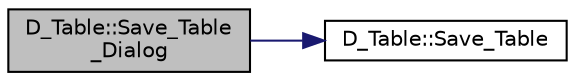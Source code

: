 digraph "D_Table::Save_Table_Dialog"
{
 // LATEX_PDF_SIZE
  edge [fontname="Helvetica",fontsize="10",labelfontname="Helvetica",labelfontsize="10"];
  node [fontname="Helvetica",fontsize="10",shape=record];
  rankdir="LR";
  Node1 [label="D_Table::Save_Table\l_Dialog",height=0.2,width=0.4,color="black", fillcolor="grey75", style="filled", fontcolor="black",tooltip=" "];
  Node1 -> Node2 [color="midnightblue",fontsize="10",style="solid",fontname="Helvetica"];
  Node2 [label="D_Table::Save_Table",height=0.2,width=0.4,color="black", fillcolor="white", style="filled",URL="$class_d___table.html#a4db69fe761a3e38fe1a9f45390c7f8fa",tooltip=" "];
}
